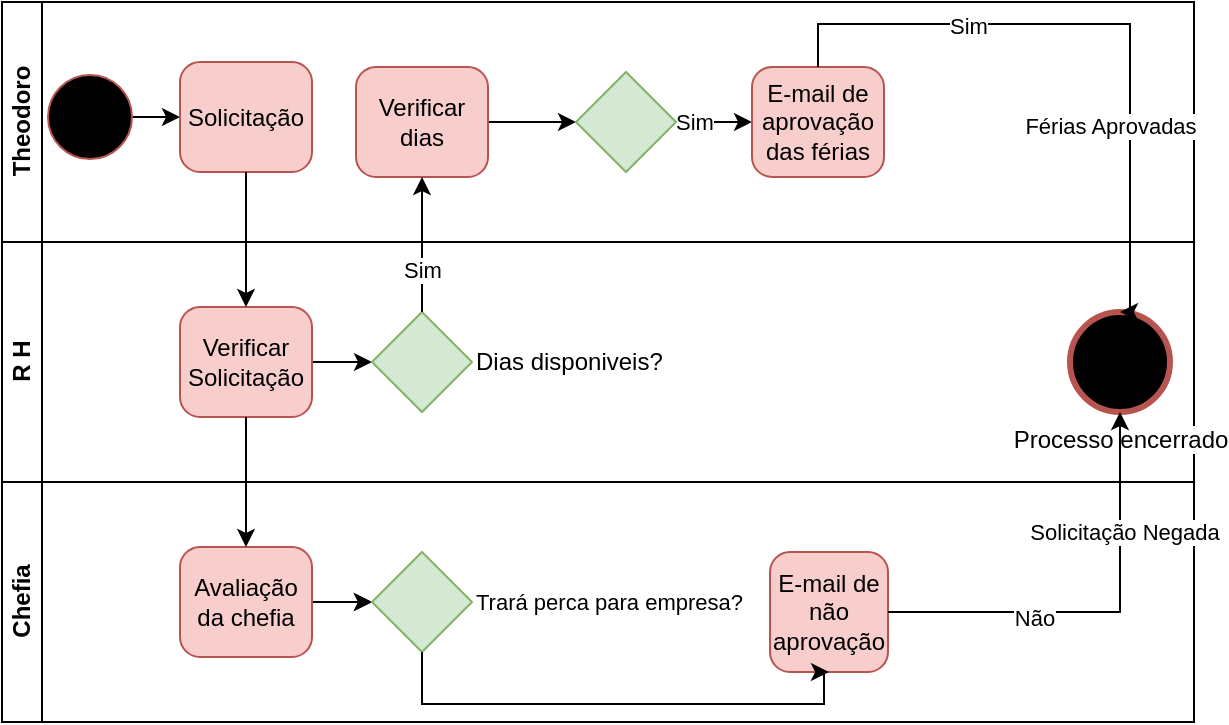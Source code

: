 <mxfile version="24.4.0" type="github">
  <diagram name="Página-1" id="7BwE-GvW8VE4gDOqUuOd">
    <mxGraphModel dx="880" dy="460" grid="1" gridSize="10" guides="1" tooltips="1" connect="1" arrows="1" fold="1" page="1" pageScale="1" pageWidth="2339" pageHeight="3300" math="0" shadow="0">
      <root>
        <mxCell id="0" />
        <mxCell id="1" parent="0" />
        <mxCell id="uTsaLnqH9T3mQ35Os-qN-2" value="Theodoro" style="swimlane;html=1;startSize=20;horizontal=0;" vertex="1" parent="1">
          <mxGeometry x="76" y="759" width="596" height="120" as="geometry" />
        </mxCell>
        <mxCell id="uTsaLnqH9T3mQ35Os-qN-3" style="edgeStyle=orthogonalEdgeStyle;rounded=0;orthogonalLoop=1;jettySize=auto;html=1;" edge="1" parent="uTsaLnqH9T3mQ35Os-qN-2" source="uTsaLnqH9T3mQ35Os-qN-4" target="uTsaLnqH9T3mQ35Os-qN-5">
          <mxGeometry relative="1" as="geometry" />
        </mxCell>
        <mxCell id="uTsaLnqH9T3mQ35Os-qN-4" value="" style="points=[[0.145,0.145,0],[0.5,0,0],[0.855,0.145,0],[1,0.5,0],[0.855,0.855,0],[0.5,1,0],[0.145,0.855,0],[0,0.5,0]];shape=mxgraph.bpmn.event;html=1;verticalLabelPosition=bottom;labelBackgroundColor=#ffffff;verticalAlign=top;align=center;perimeter=ellipsePerimeter;outlineConnect=0;aspect=fixed;outline=standard;symbol=general;fillColor=#000000;strokeColor=#b85450;" vertex="1" parent="uTsaLnqH9T3mQ35Os-qN-2">
          <mxGeometry x="23" y="36.5" width="42" height="42" as="geometry" />
        </mxCell>
        <mxCell id="uTsaLnqH9T3mQ35Os-qN-5" value="Solicitação" style="points=[[0.25,0,0],[0.5,0,0],[0.75,0,0],[1,0.25,0],[1,0.5,0],[1,0.75,0],[0.75,1,0],[0.5,1,0],[0.25,1,0],[0,0.75,0],[0,0.5,0],[0,0.25,0]];shape=mxgraph.bpmn.task;whiteSpace=wrap;rectStyle=rounded;size=10;html=1;container=1;expand=0;collapsible=0;taskMarker=abstract;fillColor=#f8cecc;strokeColor=#b85450;" vertex="1" parent="uTsaLnqH9T3mQ35Os-qN-2">
          <mxGeometry x="89" y="30" width="66" height="55" as="geometry" />
        </mxCell>
        <mxCell id="uTsaLnqH9T3mQ35Os-qN-6" style="edgeStyle=orthogonalEdgeStyle;rounded=0;orthogonalLoop=1;jettySize=auto;html=1;" edge="1" parent="uTsaLnqH9T3mQ35Os-qN-2" source="uTsaLnqH9T3mQ35Os-qN-7" target="uTsaLnqH9T3mQ35Os-qN-10">
          <mxGeometry relative="1" as="geometry" />
        </mxCell>
        <mxCell id="uTsaLnqH9T3mQ35Os-qN-7" value="Verificar dias" style="points=[[0.25,0,0],[0.5,0,0],[0.75,0,0],[1,0.25,0],[1,0.5,0],[1,0.75,0],[0.75,1,0],[0.5,1,0],[0.25,1,0],[0,0.75,0],[0,0.5,0],[0,0.25,0]];shape=mxgraph.bpmn.task;whiteSpace=wrap;rectStyle=rounded;size=10;html=1;container=1;expand=0;collapsible=0;taskMarker=abstract;fillColor=#f8cecc;strokeColor=#b85450;" vertex="1" parent="uTsaLnqH9T3mQ35Os-qN-2">
          <mxGeometry x="177" y="32.5" width="66" height="55" as="geometry" />
        </mxCell>
        <mxCell id="uTsaLnqH9T3mQ35Os-qN-8" style="edgeStyle=orthogonalEdgeStyle;rounded=0;orthogonalLoop=1;jettySize=auto;html=1;" edge="1" parent="uTsaLnqH9T3mQ35Os-qN-2" source="uTsaLnqH9T3mQ35Os-qN-10" target="uTsaLnqH9T3mQ35Os-qN-11">
          <mxGeometry relative="1" as="geometry" />
        </mxCell>
        <mxCell id="uTsaLnqH9T3mQ35Os-qN-9" value="Sim" style="edgeLabel;html=1;align=center;verticalAlign=middle;resizable=0;points=[];" vertex="1" connectable="0" parent="uTsaLnqH9T3mQ35Os-qN-8">
          <mxGeometry x="-0.566" relative="1" as="geometry">
            <mxPoint as="offset" />
          </mxGeometry>
        </mxCell>
        <mxCell id="uTsaLnqH9T3mQ35Os-qN-10" value="&lt;div&gt;&lt;br&gt;&lt;/div&gt;" style="points=[[0.25,0.25,0],[0.5,0,0],[0.75,0.25,0],[1,0.5,0],[0.75,0.75,0],[0.5,1,0],[0.25,0.75,0],[0,0.5,0]];shape=mxgraph.bpmn.gateway2;html=1;verticalLabelPosition=bottom;labelBackgroundColor=#ffffff;verticalAlign=top;align=center;perimeter=rhombusPerimeter;outlineConnect=0;outline=none;symbol=none;fillColor=#d5e8d4;strokeColor=#82b366;labelPosition=center;" vertex="1" parent="uTsaLnqH9T3mQ35Os-qN-2">
          <mxGeometry x="287" y="35" width="50" height="50" as="geometry" />
        </mxCell>
        <mxCell id="uTsaLnqH9T3mQ35Os-qN-11" value="E-mail de aprovação das férias" style="points=[[0.25,0,0],[0.5,0,0],[0.75,0,0],[1,0.25,0],[1,0.5,0],[1,0.75,0],[0.75,1,0],[0.5,1,0],[0.25,1,0],[0,0.75,0],[0,0.5,0],[0,0.25,0]];shape=mxgraph.bpmn.task;whiteSpace=wrap;rectStyle=rounded;size=10;html=1;container=1;expand=0;collapsible=0;taskMarker=abstract;fillColor=#f8cecc;strokeColor=#b85450;" vertex="1" parent="uTsaLnqH9T3mQ35Os-qN-2">
          <mxGeometry x="375" y="32.5" width="66" height="55" as="geometry" />
        </mxCell>
        <mxCell id="uTsaLnqH9T3mQ35Os-qN-12" value="R H" style="swimlane;html=1;startSize=20;horizontal=0;" vertex="1" parent="1">
          <mxGeometry x="76" y="879" width="596" height="120" as="geometry" />
        </mxCell>
        <mxCell id="uTsaLnqH9T3mQ35Os-qN-13" style="edgeStyle=orthogonalEdgeStyle;rounded=0;orthogonalLoop=1;jettySize=auto;html=1;" edge="1" parent="uTsaLnqH9T3mQ35Os-qN-12" source="uTsaLnqH9T3mQ35Os-qN-14" target="uTsaLnqH9T3mQ35Os-qN-15">
          <mxGeometry relative="1" as="geometry" />
        </mxCell>
        <mxCell id="uTsaLnqH9T3mQ35Os-qN-14" value="Verificar Solicitação" style="points=[[0.25,0,0],[0.5,0,0],[0.75,0,0],[1,0.25,0],[1,0.5,0],[1,0.75,0],[0.75,1,0],[0.5,1,0],[0.25,1,0],[0,0.75,0],[0,0.5,0],[0,0.25,0]];shape=mxgraph.bpmn.task;whiteSpace=wrap;rectStyle=rounded;size=10;html=1;container=1;expand=0;collapsible=0;taskMarker=abstract;fillColor=#f8cecc;strokeColor=#b85450;" vertex="1" parent="uTsaLnqH9T3mQ35Os-qN-12">
          <mxGeometry x="89" y="32.5" width="66" height="55" as="geometry" />
        </mxCell>
        <mxCell id="uTsaLnqH9T3mQ35Os-qN-15" value="Dias disponiveis?" style="points=[[0.25,0.25,0],[0.5,0,0],[0.75,0.25,0],[1,0.5,0],[0.75,0.75,0],[0.5,1,0],[0.25,0.75,0],[0,0.5,0]];shape=mxgraph.bpmn.gateway2;html=1;verticalLabelPosition=middle;labelBackgroundColor=#ffffff;verticalAlign=middle;align=left;perimeter=rhombusPerimeter;outlineConnect=0;outline=none;symbol=none;fillColor=#d5e8d4;strokeColor=#82b366;labelPosition=right;" vertex="1" parent="uTsaLnqH9T3mQ35Os-qN-12">
          <mxGeometry x="185" y="35" width="50" height="50" as="geometry" />
        </mxCell>
        <mxCell id="uTsaLnqH9T3mQ35Os-qN-16" value="Processo encerrado" style="points=[[0.145,0.145,0],[0.5,0,0],[0.855,0.145,0],[1,0.5,0],[0.855,0.855,0],[0.5,1,0],[0.145,0.855,0],[0,0.5,0]];shape=mxgraph.bpmn.event;html=1;verticalLabelPosition=bottom;labelBackgroundColor=#ffffff;verticalAlign=top;align=center;perimeter=ellipsePerimeter;outlineConnect=0;aspect=fixed;outline=end;symbol=terminate2;fillColor=#000000;strokeColor=#b85450;" vertex="1" parent="uTsaLnqH9T3mQ35Os-qN-12">
          <mxGeometry x="534" y="35" width="50" height="50" as="geometry" />
        </mxCell>
        <mxCell id="uTsaLnqH9T3mQ35Os-qN-24" style="edgeStyle=orthogonalEdgeStyle;rounded=0;orthogonalLoop=1;jettySize=auto;html=1;" edge="1" parent="1" source="uTsaLnqH9T3mQ35Os-qN-5" target="uTsaLnqH9T3mQ35Os-qN-14">
          <mxGeometry relative="1" as="geometry" />
        </mxCell>
        <mxCell id="uTsaLnqH9T3mQ35Os-qN-25" style="edgeStyle=orthogonalEdgeStyle;rounded=0;orthogonalLoop=1;jettySize=auto;html=1;" edge="1" parent="1" source="uTsaLnqH9T3mQ35Os-qN-15" target="uTsaLnqH9T3mQ35Os-qN-7">
          <mxGeometry relative="1" as="geometry" />
        </mxCell>
        <mxCell id="uTsaLnqH9T3mQ35Os-qN-26" value="Sim" style="edgeLabel;html=1;align=center;verticalAlign=middle;resizable=0;points=[];" vertex="1" connectable="0" parent="uTsaLnqH9T3mQ35Os-qN-25">
          <mxGeometry x="-0.373" relative="1" as="geometry">
            <mxPoint as="offset" />
          </mxGeometry>
        </mxCell>
        <mxCell id="uTsaLnqH9T3mQ35Os-qN-31" value="Chefia" style="swimlane;html=1;startSize=20;horizontal=0;" vertex="1" parent="1">
          <mxGeometry x="76" y="999" width="596" height="120" as="geometry" />
        </mxCell>
        <mxCell id="uTsaLnqH9T3mQ35Os-qN-32" style="edgeStyle=orthogonalEdgeStyle;rounded=0;orthogonalLoop=1;jettySize=auto;html=1;" edge="1" parent="uTsaLnqH9T3mQ35Os-qN-31" source="uTsaLnqH9T3mQ35Os-qN-33" target="uTsaLnqH9T3mQ35Os-qN-34">
          <mxGeometry relative="1" as="geometry" />
        </mxCell>
        <mxCell id="uTsaLnqH9T3mQ35Os-qN-48" value="" style="edgeStyle=orthogonalEdgeStyle;rounded=0;orthogonalLoop=1;jettySize=auto;html=1;" edge="1" parent="uTsaLnqH9T3mQ35Os-qN-31" source="uTsaLnqH9T3mQ35Os-qN-33" target="uTsaLnqH9T3mQ35Os-qN-34">
          <mxGeometry relative="1" as="geometry" />
        </mxCell>
        <mxCell id="uTsaLnqH9T3mQ35Os-qN-33" value="Avaliação da chefia" style="points=[[0.25,0,0],[0.5,0,0],[0.75,0,0],[1,0.25,0],[1,0.5,0],[1,0.75,0],[0.75,1,0],[0.5,1,0],[0.25,1,0],[0,0.75,0],[0,0.5,0],[0,0.25,0]];shape=mxgraph.bpmn.task;whiteSpace=wrap;rectStyle=rounded;size=10;html=1;container=1;expand=0;collapsible=0;taskMarker=abstract;fillColor=#f8cecc;strokeColor=#b85450;" vertex="1" parent="uTsaLnqH9T3mQ35Os-qN-31">
          <mxGeometry x="89" y="32.5" width="66" height="55" as="geometry" />
        </mxCell>
        <mxCell id="uTsaLnqH9T3mQ35Os-qN-34" value="&lt;font style=&quot;font-size: 11px;&quot;&gt;Trará perca para empresa?&lt;/font&gt;" style="points=[[0.25,0.25,0],[0.5,0,0],[0.75,0.25,0],[1,0.5,0],[0.75,0.75,0],[0.5,1,0],[0.25,0.75,0],[0,0.5,0]];shape=mxgraph.bpmn.gateway2;html=1;verticalLabelPosition=middle;labelBackgroundColor=#ffffff;verticalAlign=middle;align=left;perimeter=rhombusPerimeter;outlineConnect=0;outline=none;symbol=none;fillColor=#d5e8d4;strokeColor=#82b366;labelPosition=right;" vertex="1" parent="uTsaLnqH9T3mQ35Os-qN-31">
          <mxGeometry x="185" y="35" width="50" height="50" as="geometry" />
        </mxCell>
        <mxCell id="uTsaLnqH9T3mQ35Os-qN-40" value="E-mail de não aprovação" style="points=[[0.25,0,0],[0.5,0,0],[0.75,0,0],[1,0.25,0],[1,0.5,0],[1,0.75,0],[0.75,1,0],[0.5,1,0],[0.25,1,0],[0,0.75,0],[0,0.5,0],[0,0.25,0]];shape=mxgraph.bpmn.task;whiteSpace=wrap;rectStyle=rounded;size=10;html=1;container=1;expand=0;collapsible=0;taskMarker=abstract;fillColor=#f8cecc;strokeColor=#b85450;" vertex="1" parent="uTsaLnqH9T3mQ35Os-qN-31">
          <mxGeometry x="384" y="35" width="59" height="60" as="geometry" />
        </mxCell>
        <mxCell id="uTsaLnqH9T3mQ35Os-qN-49" style="edgeStyle=orthogonalEdgeStyle;rounded=0;orthogonalLoop=1;jettySize=auto;html=1;entryX=0.5;entryY=1;entryDx=0;entryDy=0;entryPerimeter=0;" edge="1" parent="uTsaLnqH9T3mQ35Os-qN-31" source="uTsaLnqH9T3mQ35Os-qN-34" target="uTsaLnqH9T3mQ35Os-qN-40">
          <mxGeometry relative="1" as="geometry">
            <Array as="points">
              <mxPoint x="210" y="111" />
              <mxPoint x="411" y="111" />
              <mxPoint x="411" y="95" />
            </Array>
          </mxGeometry>
        </mxCell>
        <mxCell id="uTsaLnqH9T3mQ35Os-qN-44" style="edgeStyle=orthogonalEdgeStyle;rounded=0;orthogonalLoop=1;jettySize=auto;html=1;" edge="1" parent="1" source="uTsaLnqH9T3mQ35Os-qN-14" target="uTsaLnqH9T3mQ35Os-qN-33">
          <mxGeometry relative="1" as="geometry" />
        </mxCell>
        <mxCell id="uTsaLnqH9T3mQ35Os-qN-39" style="edgeStyle=orthogonalEdgeStyle;rounded=0;orthogonalLoop=1;jettySize=auto;html=1;" edge="1" parent="1" source="uTsaLnqH9T3mQ35Os-qN-40" target="uTsaLnqH9T3mQ35Os-qN-16">
          <mxGeometry relative="1" as="geometry">
            <mxPoint x="594" y="1056.5" as="targetPoint" />
          </mxGeometry>
        </mxCell>
        <mxCell id="uTsaLnqH9T3mQ35Os-qN-45" value="Não" style="edgeLabel;html=1;align=center;verticalAlign=middle;resizable=0;points=[];" vertex="1" connectable="0" parent="uTsaLnqH9T3mQ35Os-qN-39">
          <mxGeometry x="-0.33" y="-2" relative="1" as="geometry">
            <mxPoint y="1" as="offset" />
          </mxGeometry>
        </mxCell>
        <mxCell id="uTsaLnqH9T3mQ35Os-qN-46" value="Solicitação Negada" style="edgeLabel;html=1;align=center;verticalAlign=middle;resizable=0;points=[];" vertex="1" connectable="0" parent="uTsaLnqH9T3mQ35Os-qN-39">
          <mxGeometry x="0.443" y="-2" relative="1" as="geometry">
            <mxPoint as="offset" />
          </mxGeometry>
        </mxCell>
        <mxCell id="uTsaLnqH9T3mQ35Os-qN-50" style="edgeStyle=orthogonalEdgeStyle;rounded=0;orthogonalLoop=1;jettySize=auto;html=1;exitX=0.5;exitY=0;exitDx=0;exitDy=0;exitPerimeter=0;entryX=0.5;entryY=0;entryDx=0;entryDy=0;entryPerimeter=0;curved=0;" edge="1" parent="1" source="uTsaLnqH9T3mQ35Os-qN-11" target="uTsaLnqH9T3mQ35Os-qN-16">
          <mxGeometry relative="1" as="geometry">
            <Array as="points">
              <mxPoint x="484" y="770" />
              <mxPoint x="640" y="770" />
              <mxPoint x="640" y="914" />
            </Array>
            <mxPoint x="423" y="829" as="sourcePoint" />
            <mxPoint x="645" y="924" as="targetPoint" />
          </mxGeometry>
        </mxCell>
        <mxCell id="uTsaLnqH9T3mQ35Os-qN-51" value="Sim" style="edgeLabel;html=1;align=center;verticalAlign=middle;resizable=0;points=[];" vertex="1" connectable="0" parent="uTsaLnqH9T3mQ35Os-qN-50">
          <mxGeometry x="-0.41" y="-1" relative="1" as="geometry">
            <mxPoint as="offset" />
          </mxGeometry>
        </mxCell>
        <mxCell id="uTsaLnqH9T3mQ35Os-qN-52" value="Férias Aprovadas" style="edgeLabel;html=1;align=center;verticalAlign=middle;resizable=0;points=[];" vertex="1" connectable="0" parent="uTsaLnqH9T3mQ35Os-qN-50">
          <mxGeometry x="0.753" relative="1" as="geometry">
            <mxPoint x="-10" y="-58" as="offset" />
          </mxGeometry>
        </mxCell>
      </root>
    </mxGraphModel>
  </diagram>
</mxfile>

